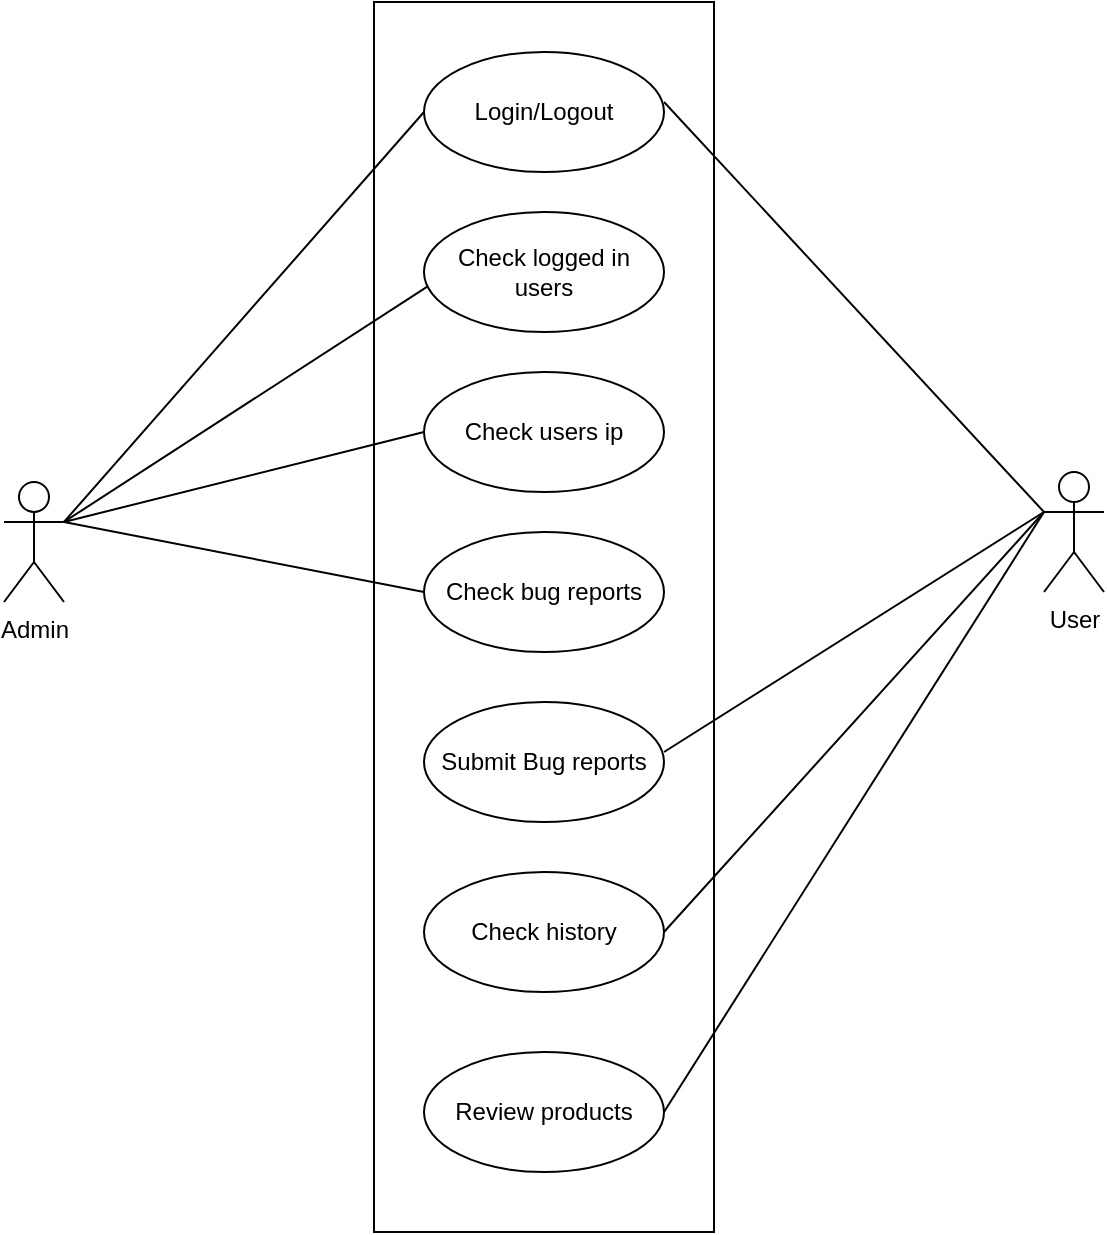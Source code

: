 <mxfile version="24.8.8">
  <diagram name="Page-1" id="PS4sJmmf-rLzBtOLPTy3">
    <mxGraphModel dx="1235" dy="676" grid="1" gridSize="10" guides="1" tooltips="1" connect="1" arrows="1" fold="1" page="1" pageScale="1" pageWidth="850" pageHeight="1100" math="0" shadow="0">
      <root>
        <mxCell id="0" />
        <mxCell id="1" parent="0" />
        <mxCell id="BdjOcdRgNf_6831JM421-1" value="" style="rounded=0;whiteSpace=wrap;html=1;rotation=90;" vertex="1" parent="1">
          <mxGeometry x="112.5" y="247.5" width="615" height="170" as="geometry" />
        </mxCell>
        <mxCell id="BdjOcdRgNf_6831JM421-2" value="Admin" style="shape=umlActor;verticalLabelPosition=bottom;verticalAlign=top;html=1;outlineConnect=0;" vertex="1" parent="1">
          <mxGeometry x="150" y="265" width="30" height="60" as="geometry" />
        </mxCell>
        <mxCell id="BdjOcdRgNf_6831JM421-3" value="User" style="shape=umlActor;verticalLabelPosition=bottom;verticalAlign=top;html=1;outlineConnect=0;" vertex="1" parent="1">
          <mxGeometry x="670" y="260" width="30" height="60" as="geometry" />
        </mxCell>
        <mxCell id="BdjOcdRgNf_6831JM421-7" value="Login/Logout" style="ellipse;whiteSpace=wrap;html=1;" vertex="1" parent="1">
          <mxGeometry x="360" y="50" width="120" height="60" as="geometry" />
        </mxCell>
        <mxCell id="BdjOcdRgNf_6831JM421-8" value="Check logged in users" style="ellipse;whiteSpace=wrap;html=1;" vertex="1" parent="1">
          <mxGeometry x="360" y="130" width="120" height="60" as="geometry" />
        </mxCell>
        <mxCell id="BdjOcdRgNf_6831JM421-9" value="Check users ip" style="ellipse;whiteSpace=wrap;html=1;" vertex="1" parent="1">
          <mxGeometry x="360" y="210" width="120" height="60" as="geometry" />
        </mxCell>
        <mxCell id="BdjOcdRgNf_6831JM421-10" value="Check bug reports" style="ellipse;whiteSpace=wrap;html=1;" vertex="1" parent="1">
          <mxGeometry x="360" y="290" width="120" height="60" as="geometry" />
        </mxCell>
        <mxCell id="BdjOcdRgNf_6831JM421-11" value="Check history" style="ellipse;whiteSpace=wrap;html=1;" vertex="1" parent="1">
          <mxGeometry x="360" y="460" width="120" height="60" as="geometry" />
        </mxCell>
        <mxCell id="BdjOcdRgNf_6831JM421-12" value="Review products" style="ellipse;whiteSpace=wrap;html=1;" vertex="1" parent="1">
          <mxGeometry x="360" y="550" width="120" height="60" as="geometry" />
        </mxCell>
        <mxCell id="BdjOcdRgNf_6831JM421-13" value="" style="endArrow=none;html=1;rounded=0;exitX=1;exitY=0.333;exitDx=0;exitDy=0;exitPerimeter=0;" edge="1" parent="1" source="BdjOcdRgNf_6831JM421-2">
          <mxGeometry width="50" height="50" relative="1" as="geometry">
            <mxPoint x="310" y="130" as="sourcePoint" />
            <mxPoint x="360" y="80" as="targetPoint" />
          </mxGeometry>
        </mxCell>
        <mxCell id="BdjOcdRgNf_6831JM421-14" value="" style="endArrow=none;html=1;rounded=0;exitX=1;exitY=0.333;exitDx=0;exitDy=0;exitPerimeter=0;entryX=0.017;entryY=0.617;entryDx=0;entryDy=0;entryPerimeter=0;" edge="1" parent="1" source="BdjOcdRgNf_6831JM421-2" target="BdjOcdRgNf_6831JM421-8">
          <mxGeometry width="50" height="50" relative="1" as="geometry">
            <mxPoint x="190" y="295" as="sourcePoint" />
            <mxPoint x="370" y="90" as="targetPoint" />
          </mxGeometry>
        </mxCell>
        <mxCell id="BdjOcdRgNf_6831JM421-15" value="" style="endArrow=none;html=1;rounded=0;entryX=0;entryY=0.5;entryDx=0;entryDy=0;exitX=1;exitY=0.333;exitDx=0;exitDy=0;exitPerimeter=0;" edge="1" parent="1" source="BdjOcdRgNf_6831JM421-2" target="BdjOcdRgNf_6831JM421-9">
          <mxGeometry width="50" height="50" relative="1" as="geometry">
            <mxPoint x="180" y="280" as="sourcePoint" />
            <mxPoint x="372" y="177" as="targetPoint" />
          </mxGeometry>
        </mxCell>
        <mxCell id="BdjOcdRgNf_6831JM421-16" value="" style="endArrow=none;html=1;rounded=0;entryX=0;entryY=0.5;entryDx=0;entryDy=0;exitX=1;exitY=0.333;exitDx=0;exitDy=0;exitPerimeter=0;" edge="1" parent="1" source="BdjOcdRgNf_6831JM421-2" target="BdjOcdRgNf_6831JM421-10">
          <mxGeometry width="50" height="50" relative="1" as="geometry">
            <mxPoint x="180" y="290" as="sourcePoint" />
            <mxPoint x="370" y="250" as="targetPoint" />
          </mxGeometry>
        </mxCell>
        <mxCell id="BdjOcdRgNf_6831JM421-17" value="" style="endArrow=none;html=1;rounded=0;entryX=0;entryY=0.333;entryDx=0;entryDy=0;exitX=1;exitY=0.333;exitDx=0;exitDy=0;exitPerimeter=0;entryPerimeter=0;" edge="1" parent="1" target="BdjOcdRgNf_6831JM421-3">
          <mxGeometry width="50" height="50" relative="1" as="geometry">
            <mxPoint x="480" y="75" as="sourcePoint" />
            <mxPoint x="660" y="110" as="targetPoint" />
          </mxGeometry>
        </mxCell>
        <mxCell id="BdjOcdRgNf_6831JM421-18" value="" style="endArrow=none;html=1;rounded=0;exitX=1;exitY=0.5;exitDx=0;exitDy=0;entryX=0;entryY=0.333;entryDx=0;entryDy=0;entryPerimeter=0;" edge="1" parent="1" source="BdjOcdRgNf_6831JM421-12" target="BdjOcdRgNf_6831JM421-3">
          <mxGeometry width="50" height="50" relative="1" as="geometry">
            <mxPoint x="490" y="85" as="sourcePoint" />
            <mxPoint x="650" y="360" as="targetPoint" />
          </mxGeometry>
        </mxCell>
        <mxCell id="BdjOcdRgNf_6831JM421-19" value="" style="endArrow=none;html=1;rounded=0;exitX=1;exitY=0.5;exitDx=0;exitDy=0;" edge="1" parent="1" source="BdjOcdRgNf_6831JM421-11">
          <mxGeometry width="50" height="50" relative="1" as="geometry">
            <mxPoint x="490" y="500" as="sourcePoint" />
            <mxPoint x="670" y="280" as="targetPoint" />
          </mxGeometry>
        </mxCell>
        <mxCell id="BdjOcdRgNf_6831JM421-20" value="Submit Bug reports" style="ellipse;whiteSpace=wrap;html=1;" vertex="1" parent="1">
          <mxGeometry x="360" y="375" width="120" height="60" as="geometry" />
        </mxCell>
        <mxCell id="BdjOcdRgNf_6831JM421-21" value="" style="endArrow=none;html=1;rounded=0;exitX=1;exitY=0.333;exitDx=0;exitDy=0;exitPerimeter=0;" edge="1" parent="1">
          <mxGeometry width="50" height="50" relative="1" as="geometry">
            <mxPoint x="480" y="400" as="sourcePoint" />
            <mxPoint x="670" y="280" as="targetPoint" />
          </mxGeometry>
        </mxCell>
      </root>
    </mxGraphModel>
  </diagram>
</mxfile>
